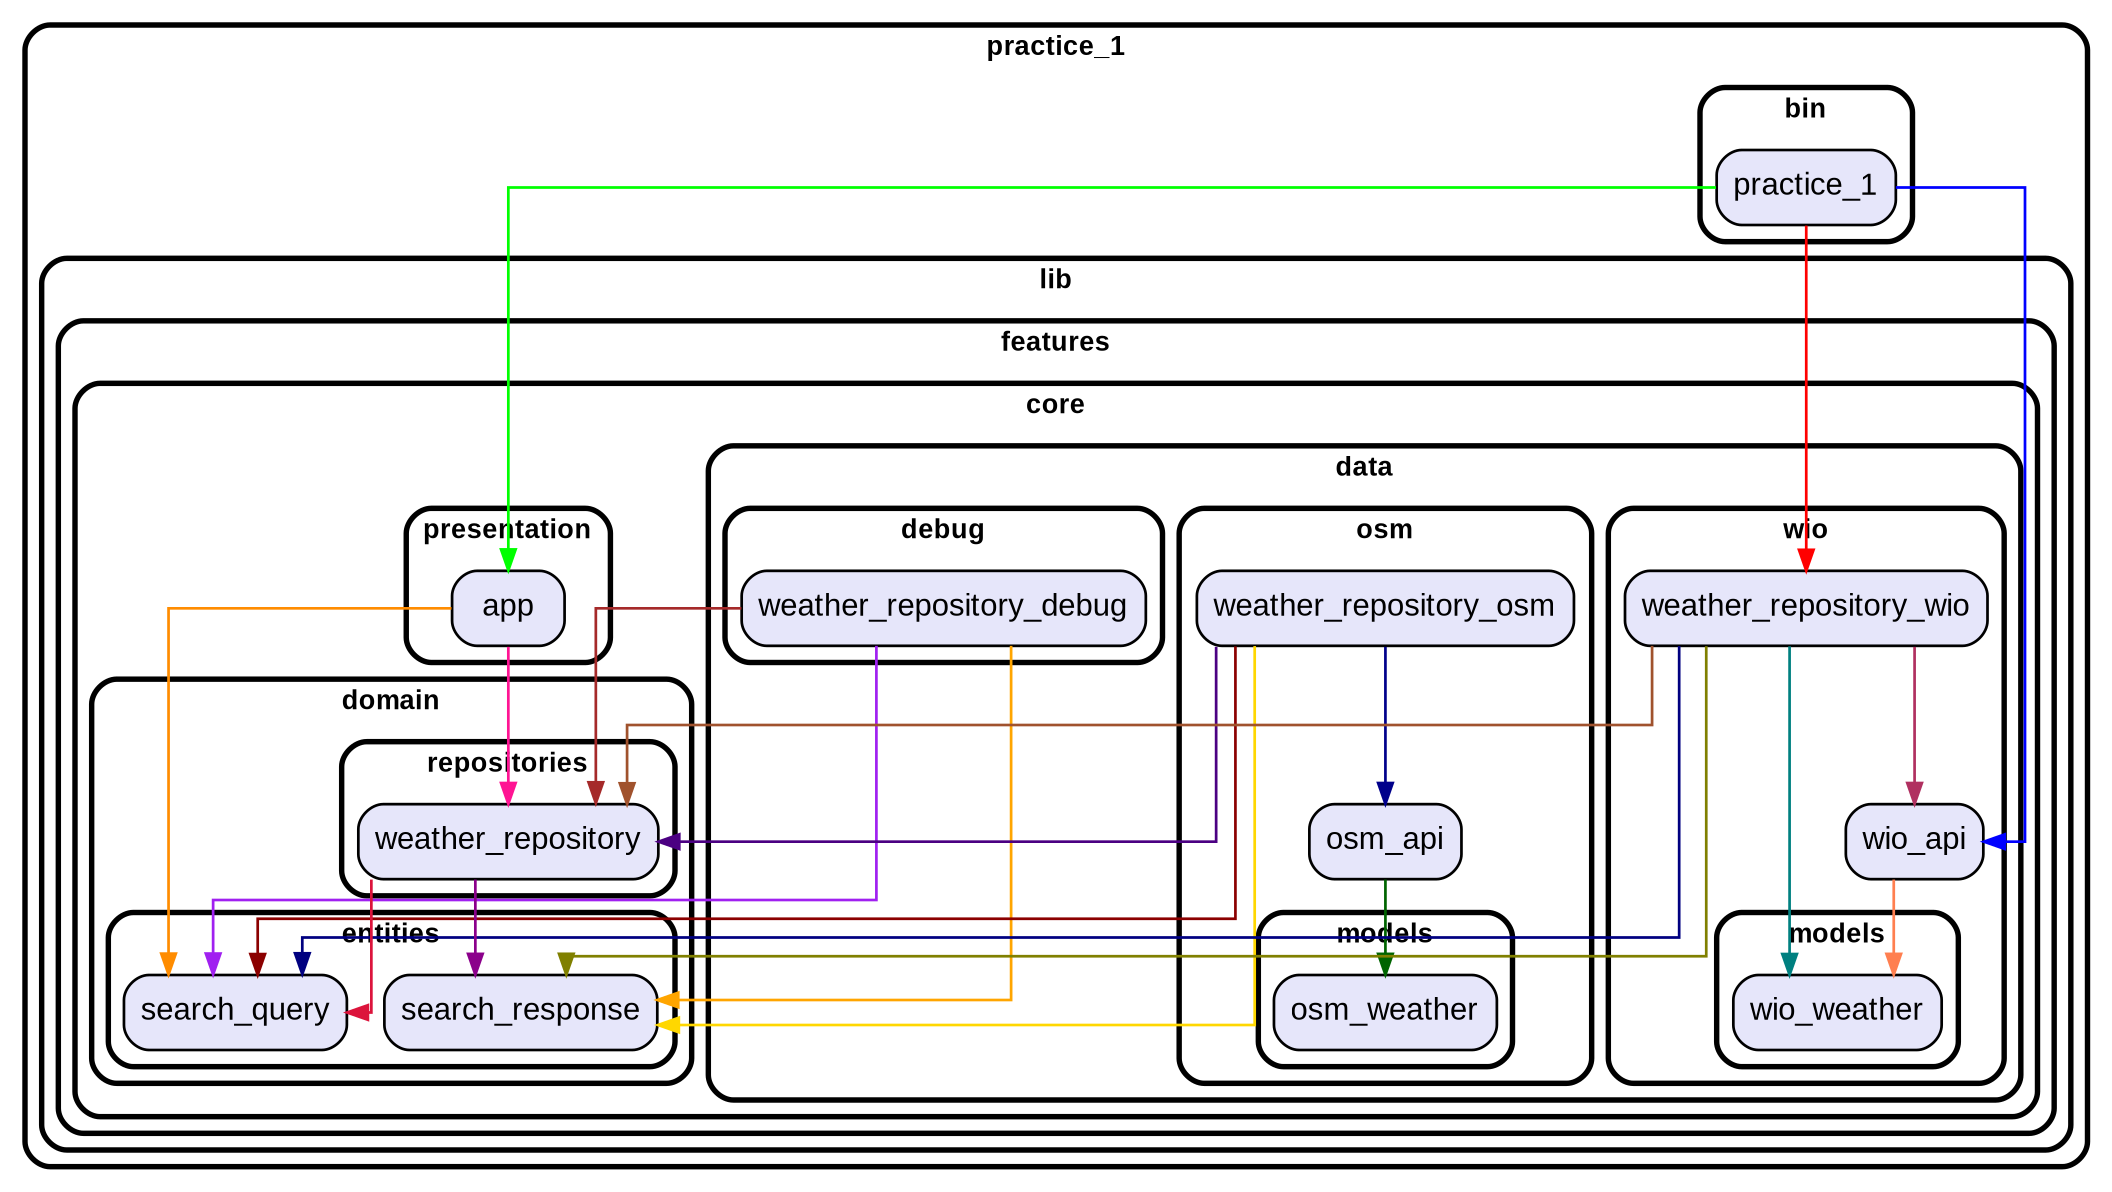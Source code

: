 digraph "" {
  graph [style=rounded fontname="Arial Black" fontsize=13 penwidth=2.6 splines=ortho];
  node [shape=rect style="filled,rounded" fontname=Arial fontsize=15 fillcolor=Lavender penwidth=1.3];
  edge [penwidth=1.3];

  "/bin/practice_1.dart" [label="practice_1"];
  "/lib/features/core/data/debug/weather_repository_debug.dart" [label="weather_repository_debug"];
  "/lib/features/core/data/osm/models/osm_weather.dart" [label="osm_weather"];
  "/lib/features/core/data/osm/osm_api.dart" [label="osm_api"];
  "/lib/features/core/data/osm/weather_repository_osm.dart" [label="weather_repository_osm"];
  "/lib/features/core/data/wio/models/wio_weather.dart" [label="wio_weather"];
  "/lib/features/core/data/wio/weather_repository_wio.dart" [label="weather_repository_wio"];
  "/lib/features/core/data/wio/wio_api.dart" [label="wio_api"];
  "/lib/features/core/domain/entities/search_query.dart" [label="search_query"];
  "/lib/features/core/domain/entities/search_response.dart" [label="search_response"];
  "/lib/features/core/domain/repositories/weather_repository.dart" [label="weather_repository"];
  "/lib/features/core/presentation/app.dart" [label="app"];

  subgraph "cluster~" {
    label="practice_1";
    subgraph "cluster~/bin" {
      label="bin";
      "/bin/practice_1.dart";
    }
    subgraph "cluster~/lib" {
      label="lib";
      subgraph "cluster~/lib/features" {
        label="features";
        subgraph "cluster~/lib/features/core" {
          label="core";
          subgraph "cluster~/lib/features/core/data" {
            label="data";
            subgraph "cluster~/lib/features/core/data/debug" {
              label="debug";
              "/lib/features/core/data/debug/weather_repository_debug.dart";
            }
            subgraph "cluster~/lib/features/core/data/osm" {
              label="osm";
              "/lib/features/core/data/osm/osm_api.dart";
              "/lib/features/core/data/osm/weather_repository_osm.dart";
              subgraph "cluster~/lib/features/core/data/osm/models" {
                label="models";
                "/lib/features/core/data/osm/models/osm_weather.dart";
              }
            }
            subgraph "cluster~/lib/features/core/data/wio" {
              label="wio";
              "/lib/features/core/data/wio/weather_repository_wio.dart";
              "/lib/features/core/data/wio/wio_api.dart";
              subgraph "cluster~/lib/features/core/data/wio/models" {
                label="models";
                "/lib/features/core/data/wio/models/wio_weather.dart";
              }
            }
          }
          subgraph "cluster~/lib/features/core/domain" {
            label="domain";
            subgraph "cluster~/lib/features/core/domain/entities" {
              label="entities";
              "/lib/features/core/domain/entities/search_query.dart";
              "/lib/features/core/domain/entities/search_response.dart";
            }
            subgraph "cluster~/lib/features/core/domain/repositories" {
              label="repositories";
              "/lib/features/core/domain/repositories/weather_repository.dart";
            }
          }
          subgraph "cluster~/lib/features/core/presentation" {
            label="presentation";
            "/lib/features/core/presentation/app.dart";
          }
        }
      }
    }
  }

  "/bin/practice_1.dart" -> "/lib/features/core/data/wio/weather_repository_wio.dart" [color="red" dir="forward" arrowhead="normal"];
  "/bin/practice_1.dart" -> "/lib/features/core/data/wio/wio_api.dart" [color="blue" dir="forward" arrowhead="normal"];
  "/bin/practice_1.dart" -> "/lib/features/core/presentation/app.dart" [color="green" dir="forward" arrowhead="normal"];

  "/lib/features/core/data/debug/weather_repository_debug.dart" -> "/lib/features/core/domain/entities/search_query.dart" [color="purple" dir="forward" arrowhead="normal"];
  "/lib/features/core/data/debug/weather_repository_debug.dart" -> "/lib/features/core/domain/entities/search_response.dart" [color="orange" dir="forward" arrowhead="normal"];
  "/lib/features/core/data/debug/weather_repository_debug.dart" -> "/lib/features/core/domain/repositories/weather_repository.dart" [color="brown" dir="forward" arrowhead="normal"];

  "/lib/features/core/data/osm/osm_api.dart" -> "/lib/features/core/data/osm/models/osm_weather.dart" [color="darkgreen" dir="forward" arrowhead="normal"];
  "/lib/features/core/data/osm/weather_repository_osm.dart" -> "/lib/features/core/data/osm/osm_api.dart" [color="darkblue" dir="forward" arrowhead="normal"];
  "/lib/features/core/data/osm/weather_repository_osm.dart" -> "/lib/features/core/domain/entities/search_query.dart" [color="darkred" dir="forward" arrowhead="normal"];
  "/lib/features/core/data/osm/weather_repository_osm.dart" -> "/lib/features/core/domain/entities/search_response.dart" [color="gold" dir="forward" arrowhead="normal"];
  "/lib/features/core/data/osm/weather_repository_osm.dart" -> "/lib/features/core/domain/repositories/weather_repository.dart" [color="indigo" dir="forward" arrowhead="normal"];

  "/lib/features/core/data/wio/weather_repository_wio.dart" -> "/lib/features/core/data/wio/models/wio_weather.dart" [color="teal" dir="forward" arrowhead="normal"];
  "/lib/features/core/data/wio/weather_repository_wio.dart" -> "/lib/features/core/data/wio/wio_api.dart" [color="maroon" dir="forward" arrowhead="normal"];
  "/lib/features/core/data/wio/weather_repository_wio.dart" -> "/lib/features/core/domain/entities/search_query.dart" [color="navy" dir="forward" arrowhead="normal"];
  "/lib/features/core/data/wio/weather_repository_wio.dart" -> "/lib/features/core/domain/entities/search_response.dart" [color="olive" dir="forward" arrowhead="normal"];
  "/lib/features/core/data/wio/weather_repository_wio.dart" -> "/lib/features/core/domain/repositories/weather_repository.dart" [color="sienna" dir="forward" arrowhead="normal"];

  "/lib/features/core/data/wio/wio_api.dart" -> "/lib/features/core/data/wio/models/wio_weather.dart" [color="coral" dir="forward" arrowhead="normal"];
  "/lib/features/core/domain/repositories/weather_repository.dart" -> "/lib/features/core/domain/entities/search_query.dart" [color="crimson" dir="forward" arrowhead="normal"];
  "/lib/features/core/domain/repositories/weather_repository.dart" -> "/lib/features/core/domain/entities/search_response.dart" [color="darkmagenta" dir="forward" arrowhead="normal"];
  "/lib/features/core/presentation/app.dart" -> "/lib/features/core/domain/entities/search_query.dart" [color="darkorange" dir="forward" arrowhead="normal"];
  "/lib/features/core/presentation/app.dart" -> "/lib/features/core/domain/repositories/weather_repository.dart" [color="deeppink" dir="forward" arrowhead="normal"];
}
